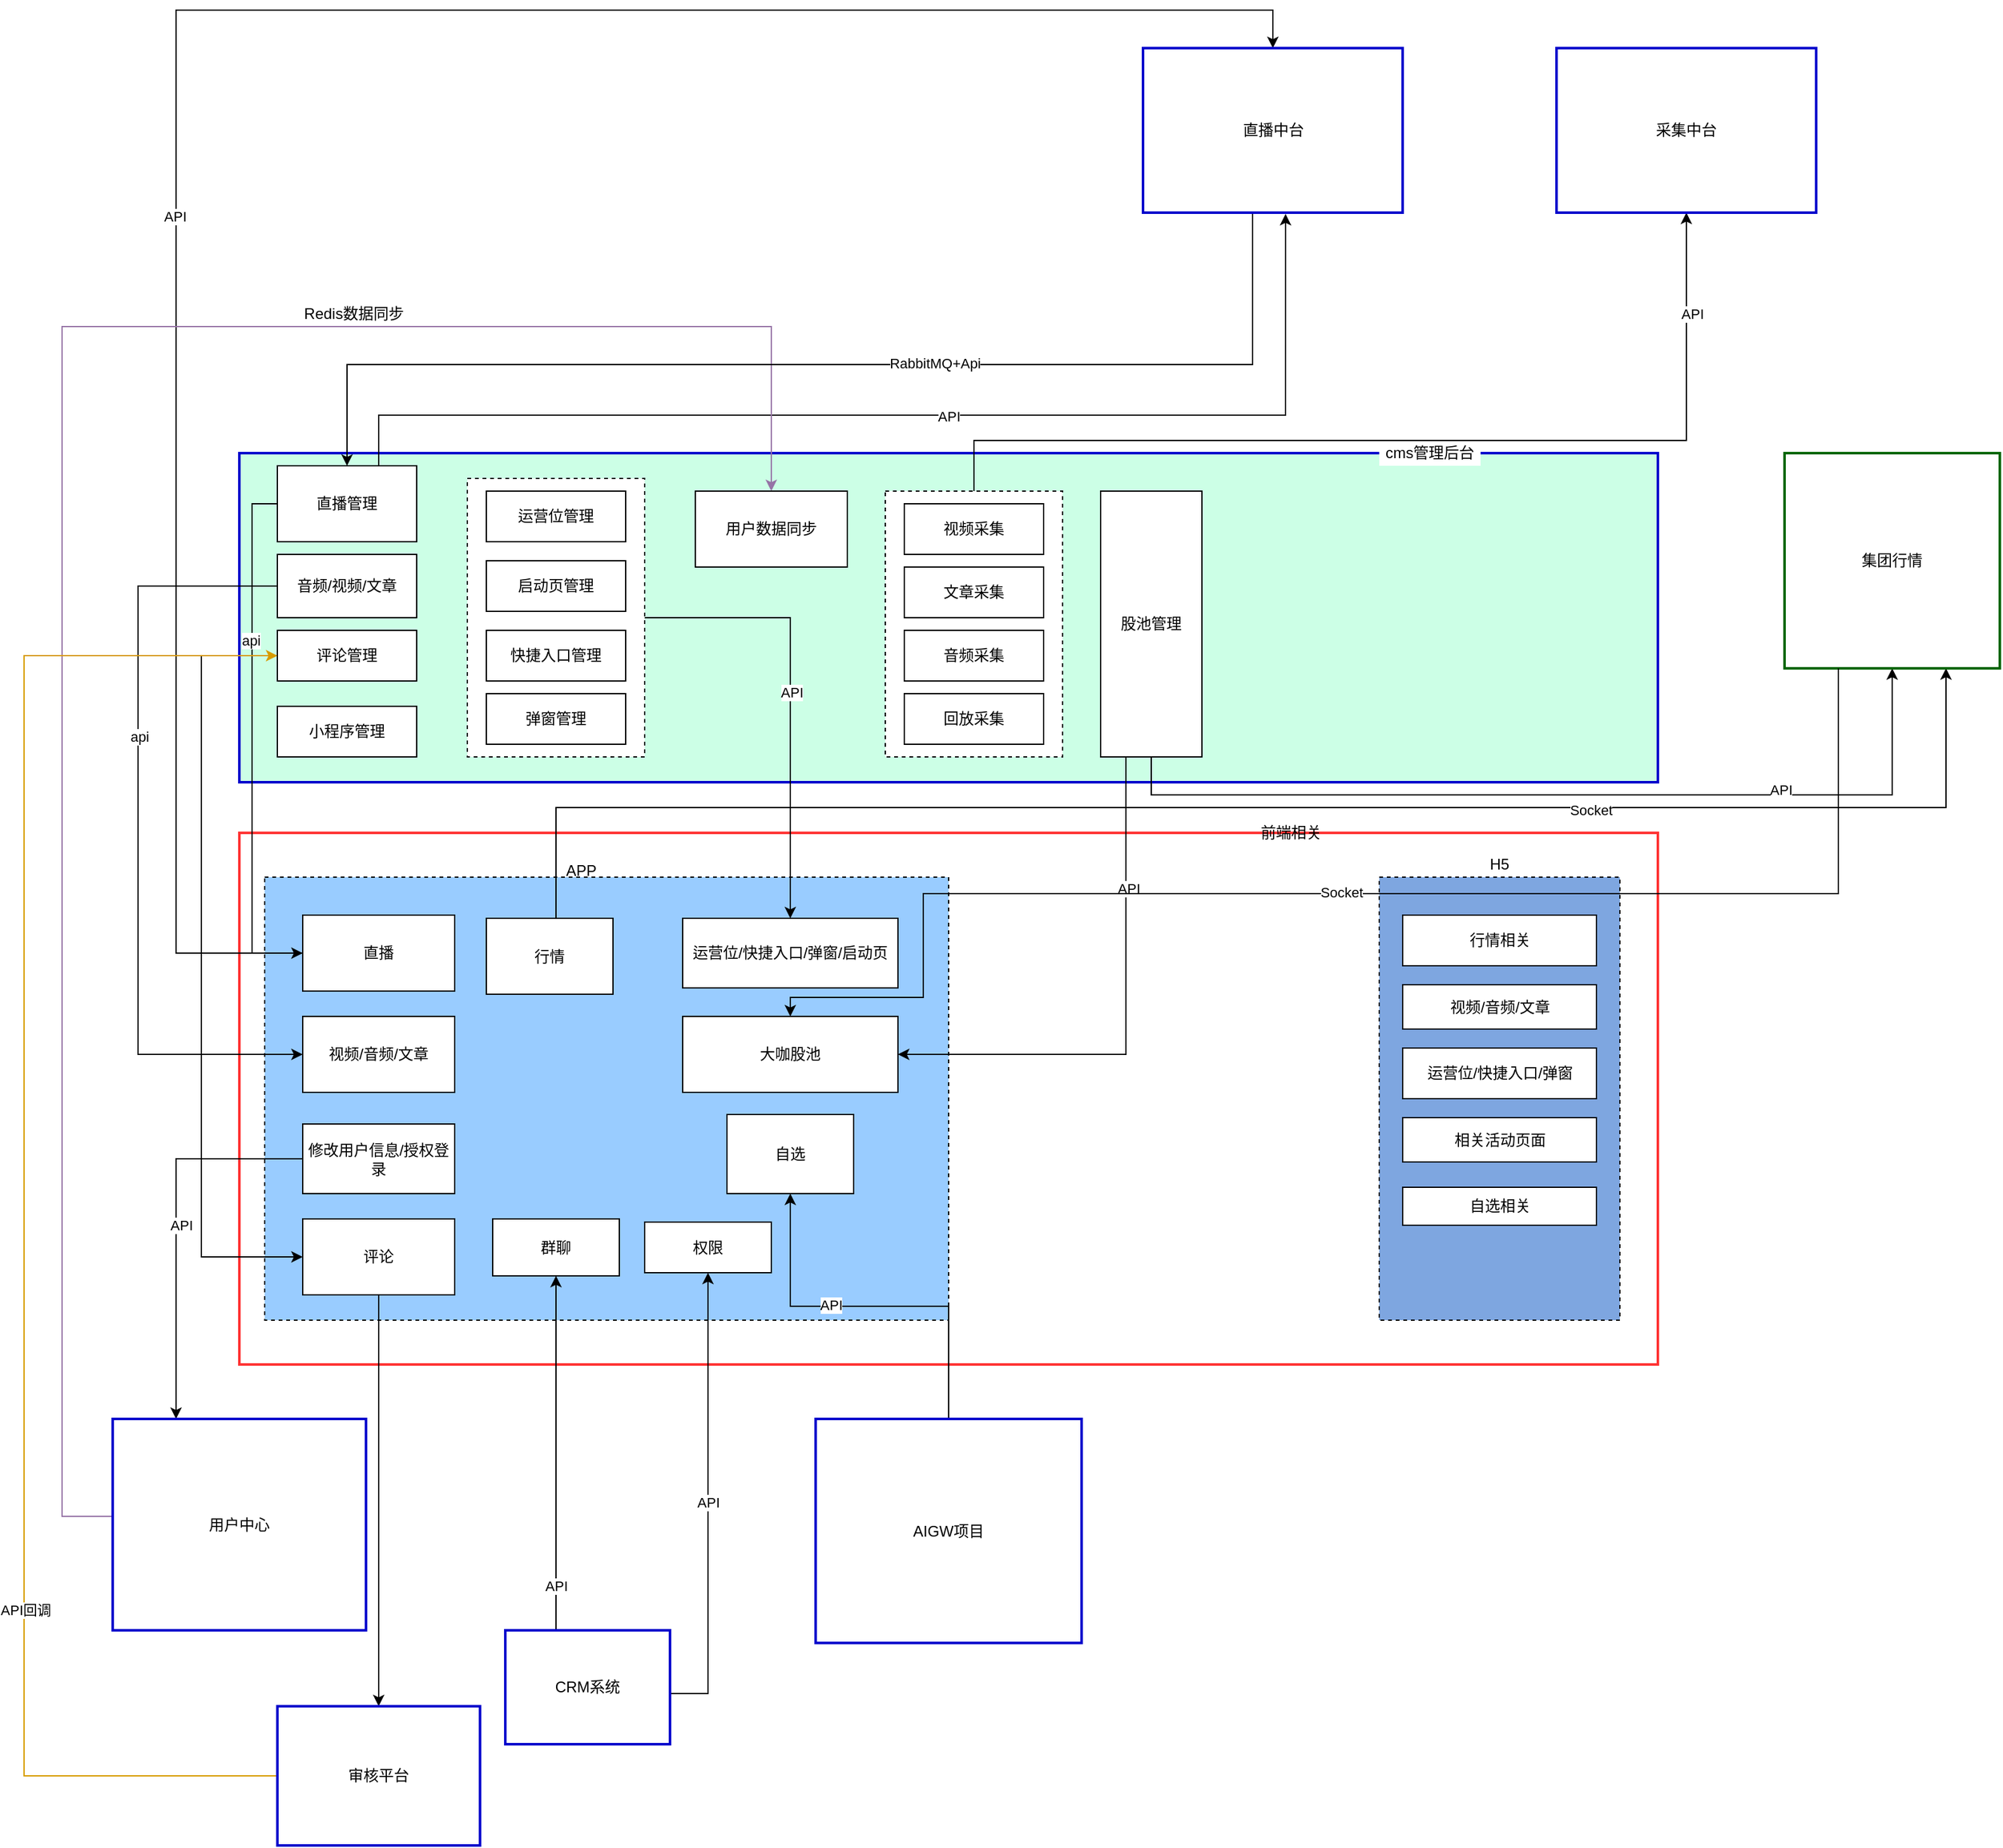 <mxfile version="14.6.11" type="github">
  <diagram id="wu-liDddrrO4jHqRr5Ok" name="Page-1">
    <mxGraphModel dx="1298" dy="834" grid="1" gridSize="10" guides="1" tooltips="1" connect="1" arrows="1" fold="1" page="1" pageScale="1" pageWidth="1654" pageHeight="2336" math="0" shadow="0">
      <root>
        <mxCell id="0" />
        <mxCell id="1" parent="0" />
        <mxCell id="6hpQYFgbbhiJDAeSl_aR-1" value="" style="rounded=0;whiteSpace=wrap;html=1;strokeWidth=2;strokeColor=#FF3333;" parent="1" vertex="1">
          <mxGeometry x="220" y="670" width="1120" height="420" as="geometry" />
        </mxCell>
        <mxCell id="6hpQYFgbbhiJDAeSl_aR-2" value="" style="rounded=0;whiteSpace=wrap;html=1;dashed=1;fillColor=#99CCFF;" parent="1" vertex="1">
          <mxGeometry x="240" y="705" width="540" height="350" as="geometry" />
        </mxCell>
        <mxCell id="6hpQYFgbbhiJDAeSl_aR-4" value="" style="rounded=0;whiteSpace=wrap;html=1;dashed=1;fillColor=#7EA6E0;" parent="1" vertex="1">
          <mxGeometry x="1120" y="705" width="190" height="350" as="geometry" />
        </mxCell>
        <mxCell id="6hpQYFgbbhiJDAeSl_aR-82" style="edgeStyle=orthogonalEdgeStyle;rounded=0;orthogonalLoop=1;jettySize=auto;html=1;" parent="1" source="6hpQYFgbbhiJDAeSl_aR-6" target="6hpQYFgbbhiJDAeSl_aR-80" edge="1">
          <mxGeometry relative="1" as="geometry">
            <Array as="points">
              <mxPoint x="170" y="765" />
              <mxPoint x="170" y="20" />
              <mxPoint x="1036" y="20" />
            </Array>
          </mxGeometry>
        </mxCell>
        <mxCell id="6hpQYFgbbhiJDAeSl_aR-83" value="API" style="edgeLabel;html=1;align=center;verticalAlign=middle;resizable=0;points=[];" parent="6hpQYFgbbhiJDAeSl_aR-82" vertex="1" connectable="0">
          <mxGeometry x="-0.216" y="1" relative="1" as="geometry">
            <mxPoint as="offset" />
          </mxGeometry>
        </mxCell>
        <mxCell id="6hpQYFgbbhiJDAeSl_aR-6" value="直播" style="rounded=0;whiteSpace=wrap;html=1;" parent="1" vertex="1">
          <mxGeometry x="270" y="735" width="120" height="60" as="geometry" />
        </mxCell>
        <mxCell id="6hpQYFgbbhiJDAeSl_aR-7" value="视频/音频/文章" style="rounded=0;whiteSpace=wrap;html=1;" parent="1" vertex="1">
          <mxGeometry x="270" y="815" width="120" height="60" as="geometry" />
        </mxCell>
        <mxCell id="6hpQYFgbbhiJDAeSl_aR-71" style="edgeStyle=orthogonalEdgeStyle;rounded=0;orthogonalLoop=1;jettySize=auto;html=1;" parent="1" source="6hpQYFgbbhiJDAeSl_aR-8" target="6hpQYFgbbhiJDAeSl_aR-63" edge="1">
          <mxGeometry relative="1" as="geometry">
            <Array as="points">
              <mxPoint x="170" y="928" />
            </Array>
          </mxGeometry>
        </mxCell>
        <mxCell id="6hpQYFgbbhiJDAeSl_aR-72" value="API" style="edgeLabel;html=1;align=center;verticalAlign=middle;resizable=0;points=[];" parent="6hpQYFgbbhiJDAeSl_aR-71" vertex="1" connectable="0">
          <mxGeometry x="-0.002" y="4" relative="1" as="geometry">
            <mxPoint as="offset" />
          </mxGeometry>
        </mxCell>
        <mxCell id="6hpQYFgbbhiJDAeSl_aR-8" value="修改用户信息/授权登录" style="rounded=0;whiteSpace=wrap;html=1;" parent="1" vertex="1">
          <mxGeometry x="270" y="900" width="120" height="55" as="geometry" />
        </mxCell>
        <mxCell id="qArD27X4CnHjqWXNyWbl-20" style="edgeStyle=orthogonalEdgeStyle;rounded=0;orthogonalLoop=1;jettySize=auto;html=1;entryX=0.5;entryY=0;entryDx=0;entryDy=0;" edge="1" parent="1" source="6hpQYFgbbhiJDAeSl_aR-9" target="qArD27X4CnHjqWXNyWbl-16">
          <mxGeometry relative="1" as="geometry" />
        </mxCell>
        <mxCell id="6hpQYFgbbhiJDAeSl_aR-9" value="评论" style="rounded=0;whiteSpace=wrap;html=1;" parent="1" vertex="1">
          <mxGeometry x="270" y="975" width="120" height="60" as="geometry" />
        </mxCell>
        <mxCell id="6hpQYFgbbhiJDAeSl_aR-10" value="运营位/快捷入口/弹窗/启动页" style="rounded=0;whiteSpace=wrap;html=1;" parent="1" vertex="1">
          <mxGeometry x="570" y="737.5" width="170" height="55" as="geometry" />
        </mxCell>
        <mxCell id="qArD27X4CnHjqWXNyWbl-13" style="edgeStyle=orthogonalEdgeStyle;rounded=0;orthogonalLoop=1;jettySize=auto;html=1;exitX=0.711;exitY=0;exitDx=0;exitDy=0;exitPerimeter=0;" edge="1" parent="1" source="qArD27X4CnHjqWXNyWbl-4" target="6hpQYFgbbhiJDAeSl_aR-11">
          <mxGeometry relative="1" as="geometry">
            <Array as="points">
              <mxPoint x="503" y="1350" />
              <mxPoint x="590" y="1350" />
            </Array>
          </mxGeometry>
        </mxCell>
        <mxCell id="qArD27X4CnHjqWXNyWbl-14" value="API" style="edgeLabel;html=1;align=center;verticalAlign=middle;resizable=0;points=[];" vertex="1" connectable="0" parent="qArD27X4CnHjqWXNyWbl-13">
          <mxGeometry x="0.258" relative="1" as="geometry">
            <mxPoint as="offset" />
          </mxGeometry>
        </mxCell>
        <mxCell id="6hpQYFgbbhiJDAeSl_aR-11" value="权限" style="rounded=0;whiteSpace=wrap;html=1;" parent="1" vertex="1">
          <mxGeometry x="540" y="977.5" width="100" height="40" as="geometry" />
        </mxCell>
        <mxCell id="6hpQYFgbbhiJDAeSl_aR-108" style="edgeStyle=orthogonalEdgeStyle;rounded=0;orthogonalLoop=1;jettySize=auto;html=1;entryX=0.75;entryY=1;entryDx=0;entryDy=0;" parent="1" source="6hpQYFgbbhiJDAeSl_aR-12" target="6hpQYFgbbhiJDAeSl_aR-98" edge="1">
          <mxGeometry relative="1" as="geometry">
            <Array as="points">
              <mxPoint x="470" y="650" />
              <mxPoint x="1568" y="650" />
            </Array>
          </mxGeometry>
        </mxCell>
        <mxCell id="6hpQYFgbbhiJDAeSl_aR-109" value="Socket" style="edgeLabel;html=1;align=center;verticalAlign=middle;resizable=0;points=[];" parent="6hpQYFgbbhiJDAeSl_aR-108" vertex="1" connectable="0">
          <mxGeometry x="0.397" y="-2" relative="1" as="geometry">
            <mxPoint as="offset" />
          </mxGeometry>
        </mxCell>
        <mxCell id="6hpQYFgbbhiJDAeSl_aR-12" value="行情" style="rounded=0;whiteSpace=wrap;html=1;" parent="1" vertex="1">
          <mxGeometry x="415" y="737.5" width="100" height="60" as="geometry" />
        </mxCell>
        <mxCell id="qArD27X4CnHjqWXNyWbl-3" style="edgeStyle=orthogonalEdgeStyle;rounded=0;orthogonalLoop=1;jettySize=auto;html=1;" edge="1" parent="1" source="qArD27X4CnHjqWXNyWbl-1" target="6hpQYFgbbhiJDAeSl_aR-13">
          <mxGeometry relative="1" as="geometry" />
        </mxCell>
        <mxCell id="qArD27X4CnHjqWXNyWbl-7" value="API" style="edgeLabel;html=1;align=center;verticalAlign=middle;resizable=0;points=[];" vertex="1" connectable="0" parent="qArD27X4CnHjqWXNyWbl-3">
          <mxGeometry x="0.202" y="-1" relative="1" as="geometry">
            <mxPoint as="offset" />
          </mxGeometry>
        </mxCell>
        <mxCell id="6hpQYFgbbhiJDAeSl_aR-13" value="自选" style="rounded=0;whiteSpace=wrap;html=1;" parent="1" vertex="1">
          <mxGeometry x="605" y="892.5" width="100" height="62.5" as="geometry" />
        </mxCell>
        <mxCell id="6hpQYFgbbhiJDAeSl_aR-16" value="行情相关" style="rounded=0;whiteSpace=wrap;html=1;" parent="1" vertex="1">
          <mxGeometry x="1138.5" y="735" width="153" height="40" as="geometry" />
        </mxCell>
        <mxCell id="6hpQYFgbbhiJDAeSl_aR-17" value="视频/音频/文章" style="rounded=0;whiteSpace=wrap;html=1;" parent="1" vertex="1">
          <mxGeometry x="1138.5" y="790" width="153" height="35" as="geometry" />
        </mxCell>
        <mxCell id="6hpQYFgbbhiJDAeSl_aR-18" value="运营位/快捷入口/弹窗" style="rounded=0;whiteSpace=wrap;html=1;" parent="1" vertex="1">
          <mxGeometry x="1138.5" y="840" width="153" height="40" as="geometry" />
        </mxCell>
        <mxCell id="6hpQYFgbbhiJDAeSl_aR-19" value="相关活动页面" style="rounded=0;whiteSpace=wrap;html=1;" parent="1" vertex="1">
          <mxGeometry x="1138.5" y="895" width="153" height="35" as="geometry" />
        </mxCell>
        <mxCell id="6hpQYFgbbhiJDAeSl_aR-21" value="" style="rounded=0;whiteSpace=wrap;html=1;strokeWidth=2;strokeColor=#0000CC;fillColor=#CCFFE6;" parent="1" vertex="1">
          <mxGeometry x="220" y="370" width="1120" height="260" as="geometry" />
        </mxCell>
        <mxCell id="6hpQYFgbbhiJDAeSl_aR-23" value="自选相关" style="rounded=0;whiteSpace=wrap;html=1;" parent="1" vertex="1">
          <mxGeometry x="1138.5" y="950" width="153" height="30" as="geometry" />
        </mxCell>
        <mxCell id="qArD27X4CnHjqWXNyWbl-6" style="edgeStyle=orthogonalEdgeStyle;rounded=0;orthogonalLoop=1;jettySize=auto;html=1;exitX=0.525;exitY=0;exitDx=0;exitDy=0;exitPerimeter=0;" edge="1" parent="1" source="qArD27X4CnHjqWXNyWbl-4" target="6hpQYFgbbhiJDAeSl_aR-24">
          <mxGeometry relative="1" as="geometry">
            <Array as="points">
              <mxPoint x="470" y="1390" />
            </Array>
          </mxGeometry>
        </mxCell>
        <mxCell id="qArD27X4CnHjqWXNyWbl-8" value="API" style="edgeLabel;html=1;align=center;verticalAlign=middle;resizable=0;points=[];" vertex="1" connectable="0" parent="qArD27X4CnHjqWXNyWbl-6">
          <mxGeometry x="-0.002" relative="1" as="geometry">
            <mxPoint as="offset" />
          </mxGeometry>
        </mxCell>
        <mxCell id="6hpQYFgbbhiJDAeSl_aR-24" value="群聊" style="rounded=0;whiteSpace=wrap;html=1;" parent="1" vertex="1">
          <mxGeometry x="420" y="975" width="100" height="45" as="geometry" />
        </mxCell>
        <mxCell id="6hpQYFgbbhiJDAeSl_aR-25" value="cms管理后台" style="text;html=1;strokeColor=none;align=center;verticalAlign=middle;whiteSpace=wrap;rounded=0;fillColor=#ffffff;" parent="1" vertex="1">
          <mxGeometry x="1120" y="360" width="80" height="20" as="geometry" />
        </mxCell>
        <mxCell id="6hpQYFgbbhiJDAeSl_aR-28" value="APP" style="text;html=1;strokeColor=none;fillColor=none;align=center;verticalAlign=middle;whiteSpace=wrap;rounded=0;dashed=1;" parent="1" vertex="1">
          <mxGeometry x="470" y="690" width="40" height="20" as="geometry" />
        </mxCell>
        <mxCell id="6hpQYFgbbhiJDAeSl_aR-32" value="H5" style="text;html=1;strokeColor=none;fillColor=none;align=center;verticalAlign=middle;whiteSpace=wrap;rounded=0;dashed=1;" parent="1" vertex="1">
          <mxGeometry x="1195" y="685" width="40" height="20" as="geometry" />
        </mxCell>
        <mxCell id="6hpQYFgbbhiJDAeSl_aR-39" style="edgeStyle=orthogonalEdgeStyle;rounded=0;orthogonalLoop=1;jettySize=auto;html=1;exitX=0;exitY=0.5;exitDx=0;exitDy=0;entryX=0;entryY=0.5;entryDx=0;entryDy=0;" parent="1" source="6hpQYFgbbhiJDAeSl_aR-33" target="6hpQYFgbbhiJDAeSl_aR-6" edge="1">
          <mxGeometry relative="1" as="geometry" />
        </mxCell>
        <mxCell id="6hpQYFgbbhiJDAeSl_aR-55" value="api" style="edgeLabel;html=1;align=center;verticalAlign=middle;resizable=0;points=[];" parent="6hpQYFgbbhiJDAeSl_aR-39" vertex="1" connectable="0">
          <mxGeometry x="-0.385" y="-1" relative="1" as="geometry">
            <mxPoint as="offset" />
          </mxGeometry>
        </mxCell>
        <mxCell id="6hpQYFgbbhiJDAeSl_aR-93" style="edgeStyle=orthogonalEdgeStyle;rounded=0;orthogonalLoop=1;jettySize=auto;html=1;entryX=0.549;entryY=1.008;entryDx=0;entryDy=0;entryPerimeter=0;" parent="1" source="6hpQYFgbbhiJDAeSl_aR-33" target="6hpQYFgbbhiJDAeSl_aR-80" edge="1">
          <mxGeometry relative="1" as="geometry">
            <Array as="points">
              <mxPoint x="330" y="340" />
              <mxPoint x="1046" y="340" />
            </Array>
          </mxGeometry>
        </mxCell>
        <mxCell id="6hpQYFgbbhiJDAeSl_aR-94" value="API" style="edgeLabel;html=1;align=center;verticalAlign=middle;resizable=0;points=[];" parent="6hpQYFgbbhiJDAeSl_aR-93" vertex="1" connectable="0">
          <mxGeometry x="0.071" y="-1" relative="1" as="geometry">
            <mxPoint as="offset" />
          </mxGeometry>
        </mxCell>
        <mxCell id="6hpQYFgbbhiJDAeSl_aR-33" value="直播管理" style="rounded=0;whiteSpace=wrap;html=1;" parent="1" vertex="1">
          <mxGeometry x="250" y="380" width="110" height="60" as="geometry" />
        </mxCell>
        <mxCell id="6hpQYFgbbhiJDAeSl_aR-76" style="edgeStyle=orthogonalEdgeStyle;rounded=0;orthogonalLoop=1;jettySize=auto;html=1;entryX=0;entryY=0.5;entryDx=0;entryDy=0;" parent="1" source="6hpQYFgbbhiJDAeSl_aR-34" target="6hpQYFgbbhiJDAeSl_aR-7" edge="1">
          <mxGeometry relative="1" as="geometry">
            <Array as="points">
              <mxPoint x="140" y="475" />
              <mxPoint x="140" y="845" />
            </Array>
          </mxGeometry>
        </mxCell>
        <mxCell id="6hpQYFgbbhiJDAeSl_aR-77" value="api&lt;br&gt;" style="edgeLabel;html=1;align=center;verticalAlign=middle;resizable=0;points=[];" parent="6hpQYFgbbhiJDAeSl_aR-76" vertex="1" connectable="0">
          <mxGeometry x="-0.249" y="1" relative="1" as="geometry">
            <mxPoint as="offset" />
          </mxGeometry>
        </mxCell>
        <mxCell id="6hpQYFgbbhiJDAeSl_aR-34" value="音频/视频/文章" style="rounded=0;whiteSpace=wrap;html=1;" parent="1" vertex="1">
          <mxGeometry x="250" y="450" width="110" height="50" as="geometry" />
        </mxCell>
        <mxCell id="6hpQYFgbbhiJDAeSl_aR-78" style="edgeStyle=orthogonalEdgeStyle;rounded=0;orthogonalLoop=1;jettySize=auto;html=1;entryX=0;entryY=0.5;entryDx=0;entryDy=0;" parent="1" source="6hpQYFgbbhiJDAeSl_aR-41" target="6hpQYFgbbhiJDAeSl_aR-9" edge="1">
          <mxGeometry relative="1" as="geometry">
            <Array as="points">
              <mxPoint x="190" y="530" />
              <mxPoint x="190" y="1005" />
            </Array>
          </mxGeometry>
        </mxCell>
        <mxCell id="6hpQYFgbbhiJDAeSl_aR-41" value="评论管理" style="rounded=0;whiteSpace=wrap;html=1;" parent="1" vertex="1">
          <mxGeometry x="250" y="510" width="110" height="40" as="geometry" />
        </mxCell>
        <mxCell id="6hpQYFgbbhiJDAeSl_aR-43" value="小程序管理" style="rounded=0;whiteSpace=wrap;html=1;" parent="1" vertex="1">
          <mxGeometry x="250" y="570" width="110" height="40" as="geometry" />
        </mxCell>
        <mxCell id="6hpQYFgbbhiJDAeSl_aR-53" style="edgeStyle=orthogonalEdgeStyle;rounded=0;orthogonalLoop=1;jettySize=auto;html=1;entryX=0.5;entryY=0;entryDx=0;entryDy=0;" parent="1" source="6hpQYFgbbhiJDAeSl_aR-46" target="6hpQYFgbbhiJDAeSl_aR-10" edge="1">
          <mxGeometry relative="1" as="geometry" />
        </mxCell>
        <mxCell id="6hpQYFgbbhiJDAeSl_aR-54" value="API" style="edgeLabel;html=1;align=center;verticalAlign=middle;resizable=0;points=[];" parent="6hpQYFgbbhiJDAeSl_aR-53" vertex="1" connectable="0">
          <mxGeometry x="-0.013" y="1" relative="1" as="geometry">
            <mxPoint as="offset" />
          </mxGeometry>
        </mxCell>
        <mxCell id="6hpQYFgbbhiJDAeSl_aR-46" value="" style="rounded=0;whiteSpace=wrap;html=1;dashed=1;" parent="1" vertex="1">
          <mxGeometry x="400" y="390" width="140" height="220" as="geometry" />
        </mxCell>
        <mxCell id="6hpQYFgbbhiJDAeSl_aR-47" value="运营位管理" style="rounded=0;whiteSpace=wrap;html=1;" parent="1" vertex="1">
          <mxGeometry x="415" y="400" width="110" height="40" as="geometry" />
        </mxCell>
        <mxCell id="6hpQYFgbbhiJDAeSl_aR-49" value="启动页管理" style="rounded=0;whiteSpace=wrap;html=1;" parent="1" vertex="1">
          <mxGeometry x="415" y="455" width="110" height="40" as="geometry" />
        </mxCell>
        <mxCell id="6hpQYFgbbhiJDAeSl_aR-50" value="弹窗管理" style="rounded=0;whiteSpace=wrap;html=1;" parent="1" vertex="1">
          <mxGeometry x="415" y="560" width="110" height="40" as="geometry" />
        </mxCell>
        <mxCell id="6hpQYFgbbhiJDAeSl_aR-51" value="快捷入口管理" style="rounded=0;whiteSpace=wrap;html=1;" parent="1" vertex="1">
          <mxGeometry x="415" y="510" width="110" height="40" as="geometry" />
        </mxCell>
        <mxCell id="6hpQYFgbbhiJDAeSl_aR-95" style="edgeStyle=orthogonalEdgeStyle;rounded=0;orthogonalLoop=1;jettySize=auto;html=1;entryX=0.5;entryY=1;entryDx=0;entryDy=0;" parent="1" source="6hpQYFgbbhiJDAeSl_aR-57" target="6hpQYFgbbhiJDAeSl_aR-81" edge="1">
          <mxGeometry relative="1" as="geometry">
            <Array as="points">
              <mxPoint x="800" y="360" />
              <mxPoint x="1363" y="360" />
            </Array>
          </mxGeometry>
        </mxCell>
        <mxCell id="6hpQYFgbbhiJDAeSl_aR-96" value="API" style="edgeLabel;html=1;align=center;verticalAlign=middle;resizable=0;points=[];" parent="6hpQYFgbbhiJDAeSl_aR-95" vertex="1" connectable="0">
          <mxGeometry x="0.798" y="-3" relative="1" as="geometry">
            <mxPoint x="1" y="1" as="offset" />
          </mxGeometry>
        </mxCell>
        <mxCell id="6hpQYFgbbhiJDAeSl_aR-57" value="" style="rounded=0;whiteSpace=wrap;html=1;dashed=1;" parent="1" vertex="1">
          <mxGeometry x="730" y="400" width="140" height="210" as="geometry" />
        </mxCell>
        <mxCell id="6hpQYFgbbhiJDAeSl_aR-58" value="视频采集" style="rounded=0;whiteSpace=wrap;html=1;" parent="1" vertex="1">
          <mxGeometry x="745" y="410" width="110" height="40" as="geometry" />
        </mxCell>
        <mxCell id="6hpQYFgbbhiJDAeSl_aR-59" value="回放采集" style="rounded=0;whiteSpace=wrap;html=1;" parent="1" vertex="1">
          <mxGeometry x="745" y="560" width="110" height="40" as="geometry" />
        </mxCell>
        <mxCell id="6hpQYFgbbhiJDAeSl_aR-60" value="音频采集" style="rounded=0;whiteSpace=wrap;html=1;" parent="1" vertex="1">
          <mxGeometry x="745" y="510" width="110" height="40" as="geometry" />
        </mxCell>
        <mxCell id="6hpQYFgbbhiJDAeSl_aR-61" value="文章采集" style="rounded=0;whiteSpace=wrap;html=1;" parent="1" vertex="1">
          <mxGeometry x="745" y="460" width="110" height="40" as="geometry" />
        </mxCell>
        <mxCell id="6hpQYFgbbhiJDAeSl_aR-74" style="edgeStyle=orthogonalEdgeStyle;rounded=0;orthogonalLoop=1;jettySize=auto;html=1;entryX=0.5;entryY=0;entryDx=0;entryDy=0;fillColor=#e1d5e7;strokeColor=#9673a6;" parent="1" source="6hpQYFgbbhiJDAeSl_aR-63" target="6hpQYFgbbhiJDAeSl_aR-73" edge="1">
          <mxGeometry relative="1" as="geometry">
            <Array as="points">
              <mxPoint x="80" y="1210" />
              <mxPoint x="80" y="270" />
              <mxPoint x="640" y="270" />
            </Array>
          </mxGeometry>
        </mxCell>
        <mxCell id="6hpQYFgbbhiJDAeSl_aR-63" value="用户中心" style="rounded=0;whiteSpace=wrap;html=1;strokeWidth=2;strokeColor=#0000CC;" parent="1" vertex="1">
          <mxGeometry x="120" y="1133" width="200" height="167" as="geometry" />
        </mxCell>
        <mxCell id="6hpQYFgbbhiJDAeSl_aR-73" value="用户数据同步" style="rounded=0;whiteSpace=wrap;html=1;" parent="1" vertex="1">
          <mxGeometry x="580" y="400" width="120" height="60" as="geometry" />
        </mxCell>
        <mxCell id="6hpQYFgbbhiJDAeSl_aR-75" value="Redis数据同步" style="text;html=1;align=center;verticalAlign=middle;resizable=0;points=[];autosize=1;strokeColor=none;" parent="1" vertex="1">
          <mxGeometry x="265" y="250" width="90" height="20" as="geometry" />
        </mxCell>
        <mxCell id="6hpQYFgbbhiJDAeSl_aR-87" style="edgeStyle=orthogonalEdgeStyle;rounded=0;orthogonalLoop=1;jettySize=auto;html=1;entryX=0.5;entryY=0;entryDx=0;entryDy=0;" parent="1" source="6hpQYFgbbhiJDAeSl_aR-80" target="6hpQYFgbbhiJDAeSl_aR-33" edge="1">
          <mxGeometry relative="1" as="geometry">
            <Array as="points">
              <mxPoint x="1020" y="300" />
              <mxPoint x="305" y="300" />
            </Array>
          </mxGeometry>
        </mxCell>
        <mxCell id="6hpQYFgbbhiJDAeSl_aR-88" value="RabbitMQ+Api" style="edgeLabel;html=1;align=center;verticalAlign=middle;resizable=0;points=[];" parent="6hpQYFgbbhiJDAeSl_aR-87" vertex="1" connectable="0">
          <mxGeometry x="-0.188" y="-1" relative="1" as="geometry">
            <mxPoint as="offset" />
          </mxGeometry>
        </mxCell>
        <mxCell id="6hpQYFgbbhiJDAeSl_aR-80" value="直播中台" style="rounded=0;whiteSpace=wrap;html=1;strokeWidth=2;fillColor=#ffffff;strokeColor=#0000CC;" parent="1" vertex="1">
          <mxGeometry x="933.5" y="50" width="205" height="130" as="geometry" />
        </mxCell>
        <mxCell id="6hpQYFgbbhiJDAeSl_aR-81" value="采集中台" style="rounded=0;whiteSpace=wrap;html=1;strokeWidth=2;fillColor=#ffffff;strokeColor=#0000CC;" parent="1" vertex="1">
          <mxGeometry x="1260" y="50" width="205" height="130" as="geometry" />
        </mxCell>
        <mxCell id="6hpQYFgbbhiJDAeSl_aR-92" value="前端相关" style="text;html=1;align=center;verticalAlign=middle;resizable=0;points=[];autosize=1;strokeColor=none;" parent="1" vertex="1">
          <mxGeometry x="1020" y="660" width="60" height="20" as="geometry" />
        </mxCell>
        <mxCell id="6hpQYFgbbhiJDAeSl_aR-102" style="edgeStyle=orthogonalEdgeStyle;rounded=0;orthogonalLoop=1;jettySize=auto;html=1;entryX=0.5;entryY=1;entryDx=0;entryDy=0;" parent="1" source="6hpQYFgbbhiJDAeSl_aR-97" target="6hpQYFgbbhiJDAeSl_aR-98" edge="1">
          <mxGeometry relative="1" as="geometry">
            <Array as="points">
              <mxPoint x="940" y="640" />
              <mxPoint x="1525" y="640" />
            </Array>
          </mxGeometry>
        </mxCell>
        <mxCell id="6hpQYFgbbhiJDAeSl_aR-104" value="API" style="edgeLabel;html=1;align=center;verticalAlign=middle;resizable=0;points=[];" parent="6hpQYFgbbhiJDAeSl_aR-102" vertex="1" connectable="0">
          <mxGeometry x="0.474" y="4" relative="1" as="geometry">
            <mxPoint as="offset" />
          </mxGeometry>
        </mxCell>
        <mxCell id="6hpQYFgbbhiJDAeSl_aR-97" value="股池管理" style="rounded=0;whiteSpace=wrap;html=1;strokeWidth=1;fillColor=#ffffff;" parent="1" vertex="1">
          <mxGeometry x="900" y="400" width="80" height="210" as="geometry" />
        </mxCell>
        <mxCell id="6hpQYFgbbhiJDAeSl_aR-98" value="集团行情" style="rounded=0;whiteSpace=wrap;html=1;strokeWidth=2;fillColor=#ffffff;strokeColor=#006600;" parent="1" vertex="1">
          <mxGeometry x="1440" y="370" width="170" height="170" as="geometry" />
        </mxCell>
        <mxCell id="6hpQYFgbbhiJDAeSl_aR-111" style="edgeStyle=orthogonalEdgeStyle;rounded=0;orthogonalLoop=1;jettySize=auto;html=1;exitX=0.25;exitY=1;exitDx=0;exitDy=0;entryX=1;entryY=0.5;entryDx=0;entryDy=0;" parent="1" source="6hpQYFgbbhiJDAeSl_aR-97" target="6hpQYFgbbhiJDAeSl_aR-105" edge="1">
          <mxGeometry relative="1" as="geometry" />
        </mxCell>
        <mxCell id="6hpQYFgbbhiJDAeSl_aR-112" value="API" style="edgeLabel;html=1;align=center;verticalAlign=middle;resizable=0;points=[];" parent="6hpQYFgbbhiJDAeSl_aR-111" vertex="1" connectable="0">
          <mxGeometry x="-0.499" y="2" relative="1" as="geometry">
            <mxPoint as="offset" />
          </mxGeometry>
        </mxCell>
        <mxCell id="6hpQYFgbbhiJDAeSl_aR-113" style="edgeStyle=orthogonalEdgeStyle;rounded=0;orthogonalLoop=1;jettySize=auto;html=1;exitX=0.25;exitY=1;exitDx=0;exitDy=0;entryX=0.5;entryY=0;entryDx=0;entryDy=0;" parent="1" source="6hpQYFgbbhiJDAeSl_aR-98" target="6hpQYFgbbhiJDAeSl_aR-105" edge="1">
          <mxGeometry relative="1" as="geometry">
            <Array as="points">
              <mxPoint x="1483" y="718" />
              <mxPoint x="760" y="718" />
              <mxPoint x="760" y="800" />
              <mxPoint x="655" y="800" />
            </Array>
          </mxGeometry>
        </mxCell>
        <mxCell id="6hpQYFgbbhiJDAeSl_aR-114" value="Socket" style="edgeLabel;html=1;align=center;verticalAlign=middle;resizable=0;points=[];" parent="6hpQYFgbbhiJDAeSl_aR-113" vertex="1" connectable="0">
          <mxGeometry x="0.038" y="-1" relative="1" as="geometry">
            <mxPoint x="1" as="offset" />
          </mxGeometry>
        </mxCell>
        <mxCell id="6hpQYFgbbhiJDAeSl_aR-105" value="大咖股池" style="rounded=0;whiteSpace=wrap;html=1;" parent="1" vertex="1">
          <mxGeometry x="570" y="815" width="170" height="60" as="geometry" />
        </mxCell>
        <mxCell id="qArD27X4CnHjqWXNyWbl-1" value="AIGW项目" style="rounded=0;whiteSpace=wrap;html=1;strokeWidth=2;strokeColor=#0000CC;" vertex="1" parent="1">
          <mxGeometry x="675" y="1133" width="210" height="177" as="geometry" />
        </mxCell>
        <mxCell id="qArD27X4CnHjqWXNyWbl-4" value="CRM系统" style="rounded=0;whiteSpace=wrap;html=1;strokeColor=#0000CC;strokeWidth=2;" vertex="1" parent="1">
          <mxGeometry x="430" y="1300" width="130" height="90" as="geometry" />
        </mxCell>
        <mxCell id="qArD27X4CnHjqWXNyWbl-18" style="edgeStyle=orthogonalEdgeStyle;rounded=0;orthogonalLoop=1;jettySize=auto;html=1;fillColor=#ffe6cc;strokeColor=#d79b00;" edge="1" parent="1" source="qArD27X4CnHjqWXNyWbl-16">
          <mxGeometry relative="1" as="geometry">
            <mxPoint x="250" y="530" as="targetPoint" />
            <Array as="points">
              <mxPoint x="50" y="1415" />
              <mxPoint x="50" y="530" />
            </Array>
          </mxGeometry>
        </mxCell>
        <mxCell id="qArD27X4CnHjqWXNyWbl-19" value="API回调" style="edgeLabel;html=1;align=center;verticalAlign=middle;resizable=0;points=[];" vertex="1" connectable="0" parent="qArD27X4CnHjqWXNyWbl-18">
          <mxGeometry x="-0.484" y="-1" relative="1" as="geometry">
            <mxPoint as="offset" />
          </mxGeometry>
        </mxCell>
        <mxCell id="qArD27X4CnHjqWXNyWbl-16" value="审核平台" style="rounded=0;whiteSpace=wrap;html=1;strokeColor=#0000CC;strokeWidth=2;" vertex="1" parent="1">
          <mxGeometry x="250" y="1360" width="160" height="110" as="geometry" />
        </mxCell>
      </root>
    </mxGraphModel>
  </diagram>
</mxfile>
